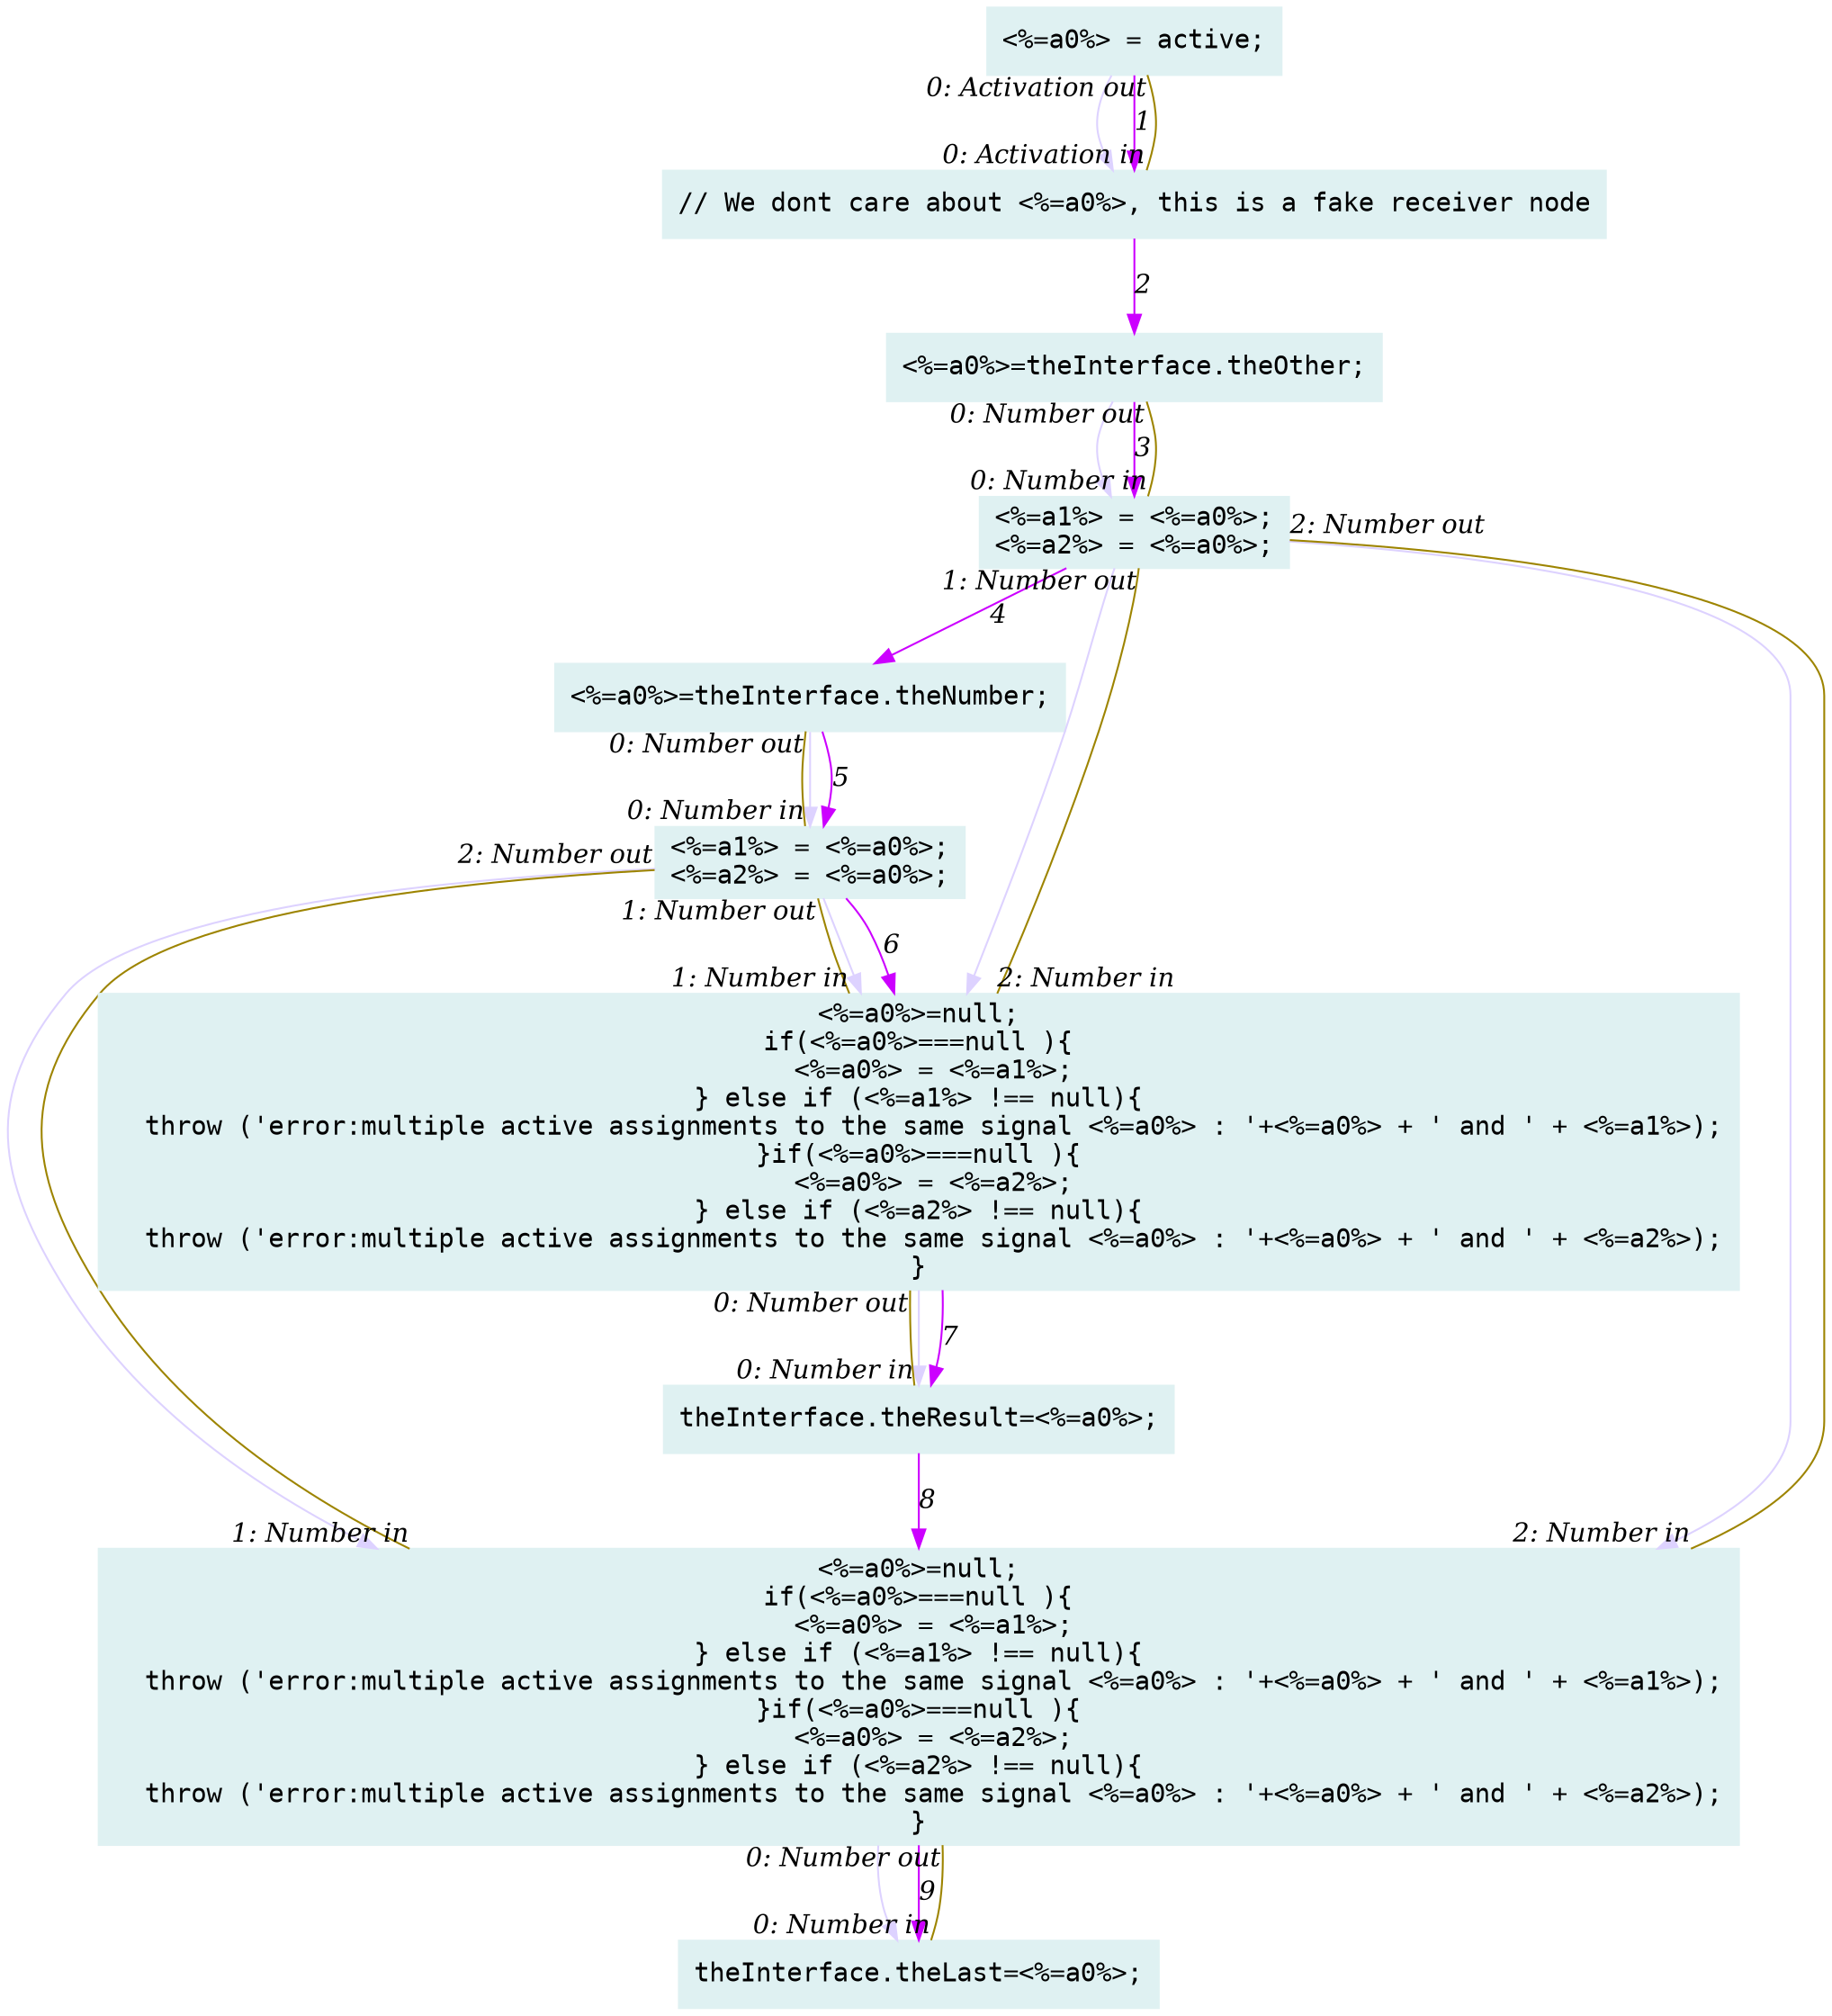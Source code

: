 digraph g{node_2069 [shape="box", style="filled", color="#dff1f2", fontname="Courier", label="<%=a0%>=theInterface.theNumber;
" ]
node_2071 [shape="box", style="filled", color="#dff1f2", fontname="Courier", label="<%=a0%>=theInterface.theOther;
" ]
node_2073 [shape="box", style="filled", color="#dff1f2", fontname="Courier", label="theInterface.theResult=<%=a0%>;
" ]
node_2075 [shape="box", style="filled", color="#dff1f2", fontname="Courier", label="theInterface.theLast=<%=a0%>;
" ]
node_2101 [shape="box", style="filled", color="#dff1f2", fontname="Courier", label="<%=a0%> = active;
" ]
node_2168 [shape="box", style="filled", color="#dff1f2", fontname="Courier", label="<%=a1%> = <%=a0%>;
<%=a2%> = <%=a0%>;
" ]
node_2172 [shape="box", style="filled", color="#dff1f2", fontname="Courier", label="<%=a0%>=null;
if(<%=a0%>===null ){
  <%=a0%> = <%=a1%>;
} else if (<%=a1%> !== null){
  throw ('error:multiple active assignments to the same signal <%=a0%> : '+<%=a0%> + ' and ' + <%=a1%>);
}if(<%=a0%>===null ){
  <%=a0%> = <%=a2%>;
} else if (<%=a2%> !== null){
  throw ('error:multiple active assignments to the same signal <%=a0%> : '+<%=a0%> + ' and ' + <%=a2%>);
}
" ]
node_2176 [shape="box", style="filled", color="#dff1f2", fontname="Courier", label="<%=a1%> = <%=a0%>;
<%=a2%> = <%=a0%>;
" ]
node_2180 [shape="box", style="filled", color="#dff1f2", fontname="Courier", label="<%=a0%>=null;
if(<%=a0%>===null ){
  <%=a0%> = <%=a1%>;
} else if (<%=a1%> !== null){
  throw ('error:multiple active assignments to the same signal <%=a0%> : '+<%=a0%> + ' and ' + <%=a1%>);
}if(<%=a0%>===null ){
  <%=a0%> = <%=a2%>;
} else if (<%=a2%> !== null){
  throw ('error:multiple active assignments to the same signal <%=a0%> : '+<%=a0%> + ' and ' + <%=a2%>);
}
" ]
node_2184 [shape="box", style="filled", color="#dff1f2", fontname="Courier", label="// We dont care about <%=a0%>, this is a fake receiver node
" ]
node_2172 -> node_2075 [dir=forward, arrowHead=normal, fontname="Times-Italic", arrowsize=1, color="#ddd2ff", label="",  headlabel="", taillabel="" ]
node_2180 -> node_2073 [dir=forward, arrowHead=normal, fontname="Times-Italic", arrowsize=1, color="#ddd2ff", label="",  headlabel="", taillabel="" ]
node_2168 -> node_2172 [dir=forward, arrowHead=normal, fontname="Times-Italic", arrowsize=1, color="#ddd2ff", label="",  headlabel="", taillabel="" ]
node_2168 -> node_2180 [dir=forward, arrowHead=normal, fontname="Times-Italic", arrowsize=1, color="#ddd2ff", label="",  headlabel="", taillabel="" ]
node_2069 -> node_2168 [dir=forward, arrowHead=normal, fontname="Times-Italic", arrowsize=1, color="#ddd2ff", label="",  headlabel="", taillabel="" ]
node_2176 -> node_2172 [dir=forward, arrowHead=normal, fontname="Times-Italic", arrowsize=1, color="#ddd2ff", label="",  headlabel="", taillabel="" ]
node_2176 -> node_2180 [dir=forward, arrowHead=normal, fontname="Times-Italic", arrowsize=1, color="#ddd2ff", label="",  headlabel="", taillabel="" ]
node_2071 -> node_2176 [dir=forward, arrowHead=normal, fontname="Times-Italic", arrowsize=1, color="#ddd2ff", label="",  headlabel="", taillabel="" ]
node_2101 -> node_2184 [dir=forward, arrowHead=normal, fontname="Times-Italic", arrowsize=1, color="#ddd2ff", label="",  headlabel="", taillabel="" ]
node_2101 -> node_2184 [dir=forward, arrowHead=normal, fontname="Times-Italic", arrowsize=1, color="#cc00ff", label="1",  headlabel="", taillabel="" ]
node_2184 -> node_2071 [dir=forward, arrowHead=normal, fontname="Times-Italic", arrowsize=1, color="#cc00ff", label="2",  headlabel="", taillabel="" ]
node_2071 -> node_2176 [dir=forward, arrowHead=normal, fontname="Times-Italic", arrowsize=1, color="#cc00ff", label="3",  headlabel="", taillabel="" ]
node_2176 -> node_2069 [dir=forward, arrowHead=normal, fontname="Times-Italic", arrowsize=1, color="#cc00ff", label="4",  headlabel="", taillabel="" ]
node_2069 -> node_2168 [dir=forward, arrowHead=normal, fontname="Times-Italic", arrowsize=1, color="#cc00ff", label="5",  headlabel="", taillabel="" ]
node_2168 -> node_2180 [dir=forward, arrowHead=normal, fontname="Times-Italic", arrowsize=1, color="#cc00ff", label="6",  headlabel="", taillabel="" ]
node_2180 -> node_2073 [dir=forward, arrowHead=normal, fontname="Times-Italic", arrowsize=1, color="#cc00ff", label="7",  headlabel="", taillabel="" ]
node_2073 -> node_2172 [dir=forward, arrowHead=normal, fontname="Times-Italic", arrowsize=1, color="#cc00ff", label="8",  headlabel="", taillabel="" ]
node_2172 -> node_2075 [dir=forward, arrowHead=normal, fontname="Times-Italic", arrowsize=1, color="#cc00ff", label="9",  headlabel="", taillabel="" ]
node_2069 -> node_2168 [dir=none, arrowHead=none, fontname="Times-Italic", arrowsize=1, color="#9d8400", label="",  headlabel="0: Number in", taillabel="0: Number out" ]
node_2172 -> node_2075 [dir=none, arrowHead=none, fontname="Times-Italic", arrowsize=1, color="#9d8400", label="",  headlabel="0: Number in", taillabel="0: Number out" ]
node_2168 -> node_2172 [dir=none, arrowHead=none, fontname="Times-Italic", arrowsize=1, color="#9d8400", label="",  headlabel="1: Number in", taillabel="2: Number out" ]
node_2071 -> node_2176 [dir=none, arrowHead=none, fontname="Times-Italic", arrowsize=1, color="#9d8400", label="",  headlabel="0: Number in", taillabel="0: Number out" ]
node_2176 -> node_2172 [dir=none, arrowHead=none, fontname="Times-Italic", arrowsize=1, color="#9d8400", label="",  headlabel="2: Number in", taillabel="2: Number out" ]
node_2180 -> node_2073 [dir=none, arrowHead=none, fontname="Times-Italic", arrowsize=1, color="#9d8400", label="",  headlabel="0: Number in", taillabel="0: Number out" ]
node_2168 -> node_2180 [dir=none, arrowHead=none, fontname="Times-Italic", arrowsize=1, color="#9d8400", label="",  headlabel="1: Number in", taillabel="1: Number out" ]
node_2176 -> node_2180 [dir=none, arrowHead=none, fontname="Times-Italic", arrowsize=1, color="#9d8400", label="",  headlabel="2: Number in", taillabel="1: Number out" ]
node_2101 -> node_2184 [dir=none, arrowHead=none, fontname="Times-Italic", arrowsize=1, color="#9d8400", label="",  headlabel="0: Activation in", taillabel="0: Activation out" ]
}